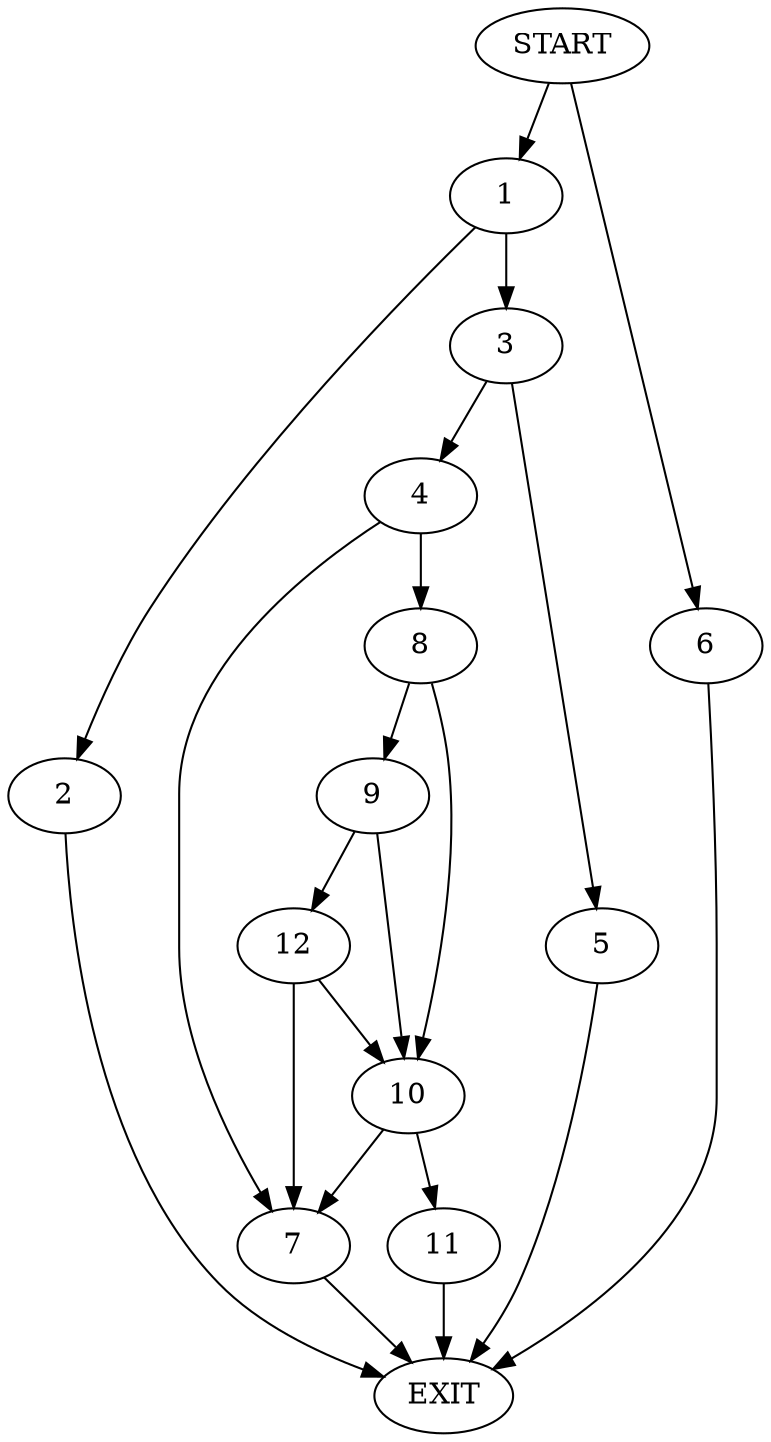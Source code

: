 digraph {
0 [label="START"]
13 [label="EXIT"]
0 -> 1
1 -> 2
1 -> 3
2 -> 13
3 -> 4
3 -> 5
0 -> 6
6 -> 13
5 -> 13
4 -> 7
4 -> 8
8 -> 9
8 -> 10
7 -> 13
10 -> 7
10 -> 11
9 -> 12
9 -> 10
12 -> 7
12 -> 10
11 -> 13
}
